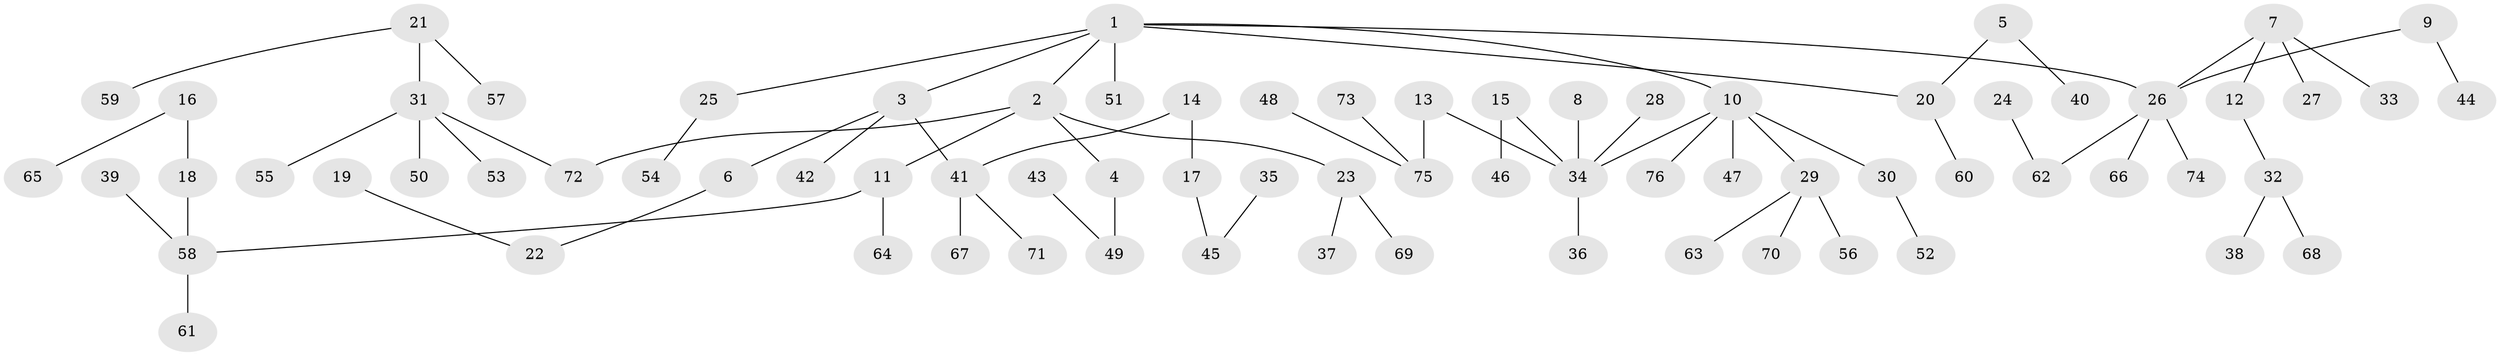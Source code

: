 // original degree distribution, {7: 0.023809523809523808, 6: 0.015873015873015872, 5: 0.03968253968253968, 3: 0.0873015873015873, 4: 0.031746031746031744, 2: 0.3333333333333333, 1: 0.46825396825396826}
// Generated by graph-tools (version 1.1) at 2025/37/03/04/25 23:37:22]
// undirected, 76 vertices, 75 edges
graph export_dot {
  node [color=gray90,style=filled];
  1;
  2;
  3;
  4;
  5;
  6;
  7;
  8;
  9;
  10;
  11;
  12;
  13;
  14;
  15;
  16;
  17;
  18;
  19;
  20;
  21;
  22;
  23;
  24;
  25;
  26;
  27;
  28;
  29;
  30;
  31;
  32;
  33;
  34;
  35;
  36;
  37;
  38;
  39;
  40;
  41;
  42;
  43;
  44;
  45;
  46;
  47;
  48;
  49;
  50;
  51;
  52;
  53;
  54;
  55;
  56;
  57;
  58;
  59;
  60;
  61;
  62;
  63;
  64;
  65;
  66;
  67;
  68;
  69;
  70;
  71;
  72;
  73;
  74;
  75;
  76;
  1 -- 2 [weight=1.0];
  1 -- 3 [weight=1.0];
  1 -- 10 [weight=1.0];
  1 -- 20 [weight=1.0];
  1 -- 25 [weight=1.0];
  1 -- 26 [weight=1.0];
  1 -- 51 [weight=1.0];
  2 -- 4 [weight=1.0];
  2 -- 11 [weight=1.0];
  2 -- 23 [weight=1.0];
  2 -- 72 [weight=1.0];
  3 -- 6 [weight=1.0];
  3 -- 41 [weight=1.0];
  3 -- 42 [weight=1.0];
  4 -- 49 [weight=1.0];
  5 -- 20 [weight=1.0];
  5 -- 40 [weight=1.0];
  6 -- 22 [weight=1.0];
  7 -- 12 [weight=1.0];
  7 -- 26 [weight=1.0];
  7 -- 27 [weight=1.0];
  7 -- 33 [weight=1.0];
  8 -- 34 [weight=1.0];
  9 -- 26 [weight=1.0];
  9 -- 44 [weight=1.0];
  10 -- 29 [weight=1.0];
  10 -- 30 [weight=1.0];
  10 -- 34 [weight=1.0];
  10 -- 47 [weight=1.0];
  10 -- 76 [weight=1.0];
  11 -- 58 [weight=1.0];
  11 -- 64 [weight=1.0];
  12 -- 32 [weight=1.0];
  13 -- 34 [weight=1.0];
  13 -- 75 [weight=1.0];
  14 -- 17 [weight=1.0];
  14 -- 41 [weight=1.0];
  15 -- 34 [weight=1.0];
  15 -- 46 [weight=1.0];
  16 -- 18 [weight=1.0];
  16 -- 65 [weight=1.0];
  17 -- 45 [weight=1.0];
  18 -- 58 [weight=1.0];
  19 -- 22 [weight=1.0];
  20 -- 60 [weight=1.0];
  21 -- 31 [weight=1.0];
  21 -- 57 [weight=1.0];
  21 -- 59 [weight=1.0];
  23 -- 37 [weight=1.0];
  23 -- 69 [weight=1.0];
  24 -- 62 [weight=1.0];
  25 -- 54 [weight=1.0];
  26 -- 62 [weight=1.0];
  26 -- 66 [weight=1.0];
  26 -- 74 [weight=1.0];
  28 -- 34 [weight=1.0];
  29 -- 56 [weight=1.0];
  29 -- 63 [weight=1.0];
  29 -- 70 [weight=1.0];
  30 -- 52 [weight=1.0];
  31 -- 50 [weight=1.0];
  31 -- 53 [weight=1.0];
  31 -- 55 [weight=1.0];
  31 -- 72 [weight=1.0];
  32 -- 38 [weight=1.0];
  32 -- 68 [weight=1.0];
  34 -- 36 [weight=1.0];
  35 -- 45 [weight=1.0];
  39 -- 58 [weight=1.0];
  41 -- 67 [weight=1.0];
  41 -- 71 [weight=1.0];
  43 -- 49 [weight=1.0];
  48 -- 75 [weight=1.0];
  58 -- 61 [weight=1.0];
  73 -- 75 [weight=1.0];
}
